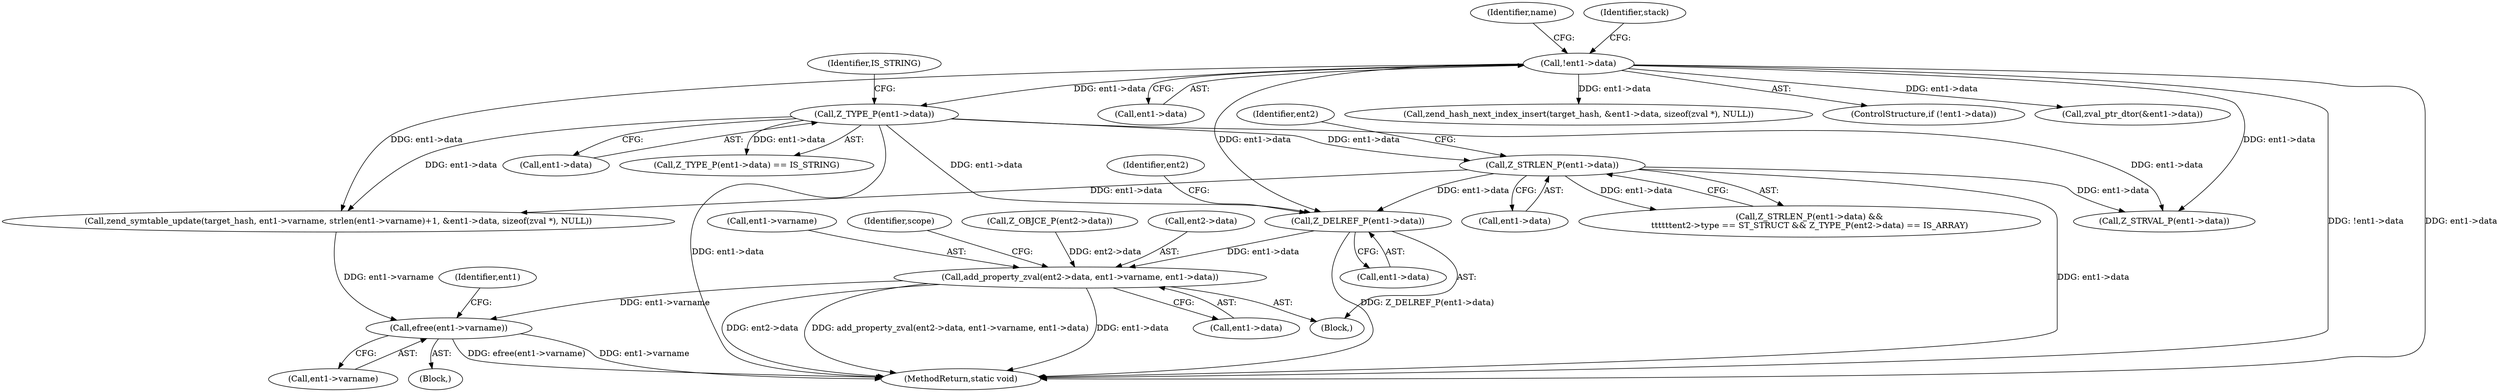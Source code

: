 digraph "0_php_b1bd4119bcafab6f9a8f84d92cd65eec3afeface@pointer" {
"1000431" [label="(Call,Z_DELREF_P(ent1->data))"];
"1000185" [label="(Call,!ent1->data)"];
"1000312" [label="(Call,Z_TYPE_P(ent1->data))"];
"1000318" [label="(Call,Z_STRLEN_P(ent1->data))"];
"1000435" [label="(Call,add_property_zval(ent2->data, ent1->varname, ent1->data))"];
"1000469" [label="(Call,efree(ent1->varname))"];
"1000186" [label="(Call,ent1->data)"];
"1000528" [label="(MethodReturn,static void)"];
"1000311" [label="(Call,Z_TYPE_P(ent1->data) == IS_STRING)"];
"1000436" [label="(Call,ent2->data)"];
"1000451" [label="(Call,zend_symtable_update(target_hash, ent1->varname, strlen(ent1->varname)+1, &ent1->data, sizeof(zval *), NULL))"];
"1000435" [label="(Call,add_property_zval(ent2->data, ent1->varname, ent1->data))"];
"1000214" [label="(Identifier,name)"];
"1000340" [label="(Call,Z_STRVAL_P(ent1->data))"];
"1000319" [label="(Call,ent1->data)"];
"1000437" [label="(Identifier,ent2)"];
"1000442" [label="(Call,ent1->data)"];
"1000301" [label="(Block,)"];
"1000439" [label="(Call,ent1->varname)"];
"1000432" [label="(Call,ent1->data)"];
"1000193" [label="(Identifier,stack)"];
"1000317" [label="(Call,Z_STRLEN_P(ent1->data) &&\n\t\t\t\t\t\tent2->type == ST_STRUCT && Z_TYPE_P(ent2->data) == IS_ARRAY)"];
"1000316" [label="(Identifier,IS_STRING)"];
"1000312" [label="(Call,Z_TYPE_P(ent1->data))"];
"1000185" [label="(Call,!ent1->data)"];
"1000469" [label="(Call,efree(ent1->varname))"];
"1000313" [label="(Call,ent1->data)"];
"1000431" [label="(Call,Z_DELREF_P(ent1->data))"];
"1000325" [label="(Identifier,ent2)"];
"1000447" [label="(Identifier,scope)"];
"1000418" [label="(Block,)"];
"1000485" [label="(Identifier,ent1)"];
"1000475" [label="(Call,zend_hash_next_index_insert(target_hash, &ent1->data, sizeof(zval *), NULL))"];
"1000184" [label="(ControlStructure,if (!ent1->data))"];
"1000427" [label="(Call,Z_OBJCE_P(ent2->data))"];
"1000318" [label="(Call,Z_STRLEN_P(ent1->data))"];
"1000470" [label="(Call,ent1->varname)"];
"1000268" [label="(Call,zval_ptr_dtor(&ent1->data))"];
"1000431" -> "1000418"  [label="AST: "];
"1000431" -> "1000432"  [label="CFG: "];
"1000432" -> "1000431"  [label="AST: "];
"1000437" -> "1000431"  [label="CFG: "];
"1000431" -> "1000528"  [label="DDG: Z_DELREF_P(ent1->data)"];
"1000185" -> "1000431"  [label="DDG: ent1->data"];
"1000312" -> "1000431"  [label="DDG: ent1->data"];
"1000318" -> "1000431"  [label="DDG: ent1->data"];
"1000431" -> "1000435"  [label="DDG: ent1->data"];
"1000185" -> "1000184"  [label="AST: "];
"1000185" -> "1000186"  [label="CFG: "];
"1000186" -> "1000185"  [label="AST: "];
"1000193" -> "1000185"  [label="CFG: "];
"1000214" -> "1000185"  [label="CFG: "];
"1000185" -> "1000528"  [label="DDG: ent1->data"];
"1000185" -> "1000528"  [label="DDG: !ent1->data"];
"1000185" -> "1000268"  [label="DDG: ent1->data"];
"1000185" -> "1000312"  [label="DDG: ent1->data"];
"1000185" -> "1000340"  [label="DDG: ent1->data"];
"1000185" -> "1000451"  [label="DDG: ent1->data"];
"1000185" -> "1000475"  [label="DDG: ent1->data"];
"1000312" -> "1000311"  [label="AST: "];
"1000312" -> "1000313"  [label="CFG: "];
"1000313" -> "1000312"  [label="AST: "];
"1000316" -> "1000312"  [label="CFG: "];
"1000312" -> "1000528"  [label="DDG: ent1->data"];
"1000312" -> "1000311"  [label="DDG: ent1->data"];
"1000312" -> "1000318"  [label="DDG: ent1->data"];
"1000312" -> "1000340"  [label="DDG: ent1->data"];
"1000312" -> "1000451"  [label="DDG: ent1->data"];
"1000318" -> "1000317"  [label="AST: "];
"1000318" -> "1000319"  [label="CFG: "];
"1000319" -> "1000318"  [label="AST: "];
"1000325" -> "1000318"  [label="CFG: "];
"1000317" -> "1000318"  [label="CFG: "];
"1000318" -> "1000528"  [label="DDG: ent1->data"];
"1000318" -> "1000317"  [label="DDG: ent1->data"];
"1000318" -> "1000340"  [label="DDG: ent1->data"];
"1000318" -> "1000451"  [label="DDG: ent1->data"];
"1000435" -> "1000418"  [label="AST: "];
"1000435" -> "1000442"  [label="CFG: "];
"1000436" -> "1000435"  [label="AST: "];
"1000439" -> "1000435"  [label="AST: "];
"1000442" -> "1000435"  [label="AST: "];
"1000447" -> "1000435"  [label="CFG: "];
"1000435" -> "1000528"  [label="DDG: ent1->data"];
"1000435" -> "1000528"  [label="DDG: ent2->data"];
"1000435" -> "1000528"  [label="DDG: add_property_zval(ent2->data, ent1->varname, ent1->data)"];
"1000427" -> "1000435"  [label="DDG: ent2->data"];
"1000435" -> "1000469"  [label="DDG: ent1->varname"];
"1000469" -> "1000301"  [label="AST: "];
"1000469" -> "1000470"  [label="CFG: "];
"1000470" -> "1000469"  [label="AST: "];
"1000485" -> "1000469"  [label="CFG: "];
"1000469" -> "1000528"  [label="DDG: efree(ent1->varname)"];
"1000469" -> "1000528"  [label="DDG: ent1->varname"];
"1000451" -> "1000469"  [label="DDG: ent1->varname"];
}

